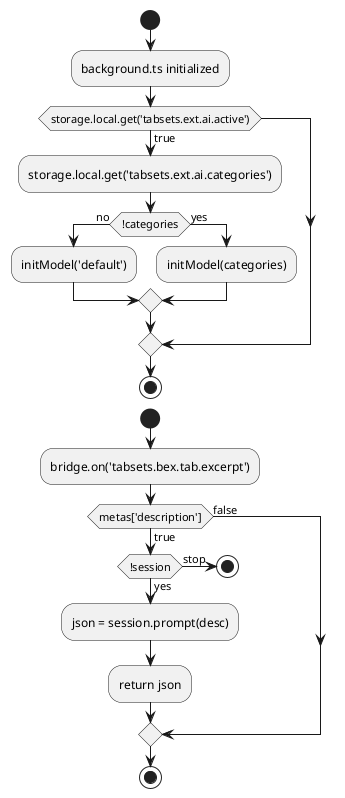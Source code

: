 @startuml
'https://plantuml.com/activity-diagram-beta

start
:background.ts initialized;
if (storage.local.get('tabsets.ext.ai.active')) then (true)
  :storage.local.get('tabsets.ext.ai.categories');
  if (!categories) then (no)
    :initModel('default');
  else (yes)
    :initModel(categories);
  endif
endif

stop

start
:bridge.on('tabsets.bex.tab.excerpt');
if (metas['description']) then (true)
  if (!session) then (stop)
    stop
  else (yes)
    :json = session.prompt(desc);
    :return json;
  endif
else (false)
endif

stop

@enduml
